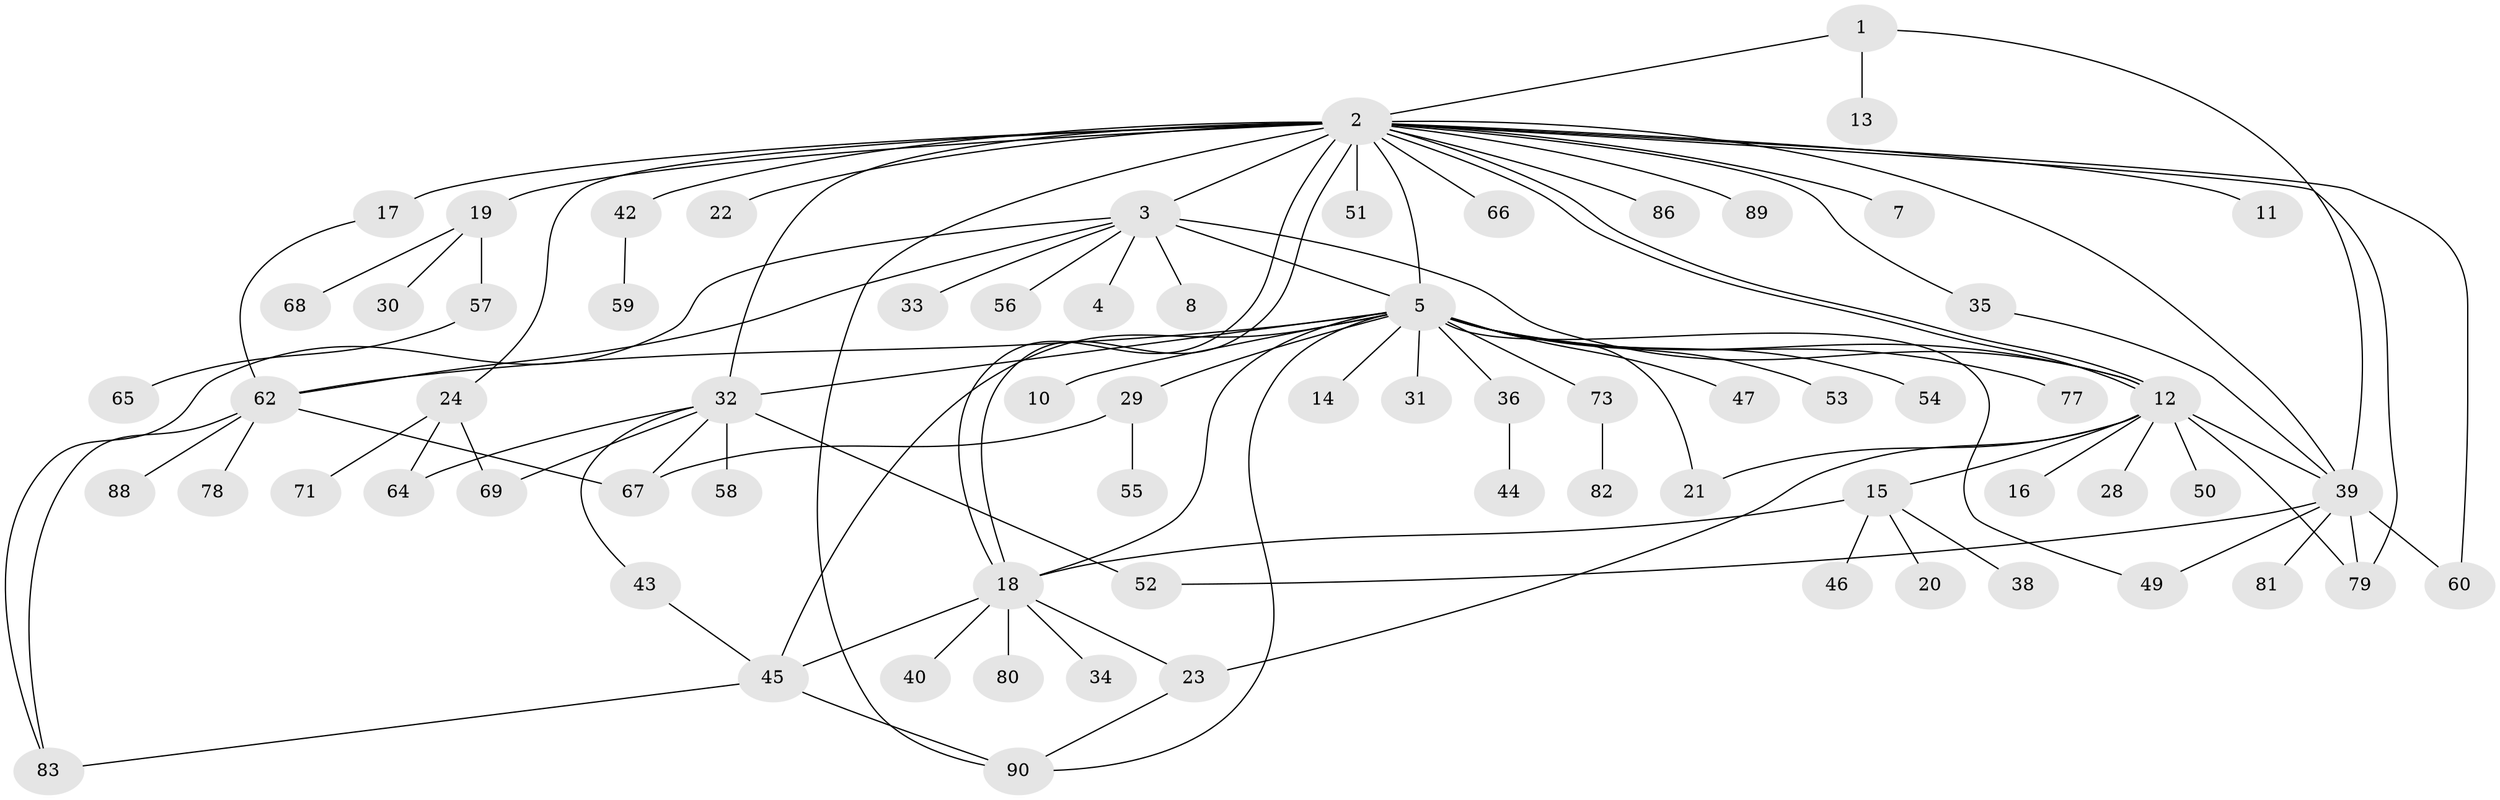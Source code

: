 // Generated by graph-tools (version 1.1) at 2025/23/03/03/25 07:23:54]
// undirected, 72 vertices, 102 edges
graph export_dot {
graph [start="1"]
  node [color=gray90,style=filled];
  1 [super="+70"];
  2 [super="+9"];
  3 [super="+41"];
  4;
  5 [super="+6"];
  7;
  8;
  10;
  11;
  12 [super="+26"];
  13;
  14 [super="+37"];
  15 [super="+25"];
  16;
  17;
  18 [super="+72"];
  19;
  20;
  21;
  22;
  23;
  24 [super="+27"];
  28;
  29 [super="+85"];
  30;
  31;
  32 [super="+76"];
  33;
  34;
  35;
  36;
  38;
  39 [super="+63"];
  40;
  42;
  43;
  44;
  45 [super="+61"];
  46 [super="+48"];
  47;
  49;
  50;
  51;
  52;
  53;
  54;
  55;
  56;
  57;
  58;
  59;
  60;
  62 [super="+87"];
  64;
  65;
  66;
  67 [super="+74"];
  68;
  69;
  71;
  73 [super="+75"];
  77;
  78;
  79 [super="+84"];
  80;
  81;
  82;
  83;
  86;
  88;
  89;
  90;
  1 -- 2;
  1 -- 13;
  1 -- 39;
  2 -- 3 [weight=2];
  2 -- 5;
  2 -- 7;
  2 -- 11;
  2 -- 12;
  2 -- 12;
  2 -- 17 [weight=2];
  2 -- 18;
  2 -- 18;
  2 -- 24;
  2 -- 32 [weight=2];
  2 -- 35;
  2 -- 51;
  2 -- 60;
  2 -- 66;
  2 -- 39;
  2 -- 42;
  2 -- 79;
  2 -- 19;
  2 -- 22;
  2 -- 86;
  2 -- 89;
  2 -- 90;
  3 -- 4;
  3 -- 8;
  3 -- 33;
  3 -- 56;
  3 -- 62;
  3 -- 83;
  3 -- 5;
  3 -- 12;
  5 -- 10;
  5 -- 14;
  5 -- 18;
  5 -- 31;
  5 -- 32;
  5 -- 36;
  5 -- 47;
  5 -- 53;
  5 -- 77;
  5 -- 90;
  5 -- 73;
  5 -- 49;
  5 -- 21;
  5 -- 54;
  5 -- 29;
  5 -- 12;
  5 -- 62;
  5 -- 45;
  12 -- 15;
  12 -- 16;
  12 -- 23;
  12 -- 28;
  12 -- 50;
  12 -- 21;
  12 -- 39;
  12 -- 79;
  15 -- 20;
  15 -- 46;
  15 -- 18;
  15 -- 38;
  17 -- 62;
  18 -- 23;
  18 -- 34;
  18 -- 40;
  18 -- 80;
  18 -- 45;
  19 -- 30;
  19 -- 57;
  19 -- 68;
  23 -- 90;
  24 -- 64;
  24 -- 69;
  24 -- 71;
  29 -- 55;
  29 -- 67;
  32 -- 43;
  32 -- 52;
  32 -- 58;
  32 -- 64;
  32 -- 67;
  32 -- 69;
  35 -- 39;
  36 -- 44;
  39 -- 49;
  39 -- 52;
  39 -- 60;
  39 -- 81;
  39 -- 79;
  42 -- 59;
  43 -- 45;
  45 -- 83;
  45 -- 90;
  57 -- 65;
  62 -- 78;
  62 -- 83;
  62 -- 67;
  62 -- 88;
  73 -- 82;
}
